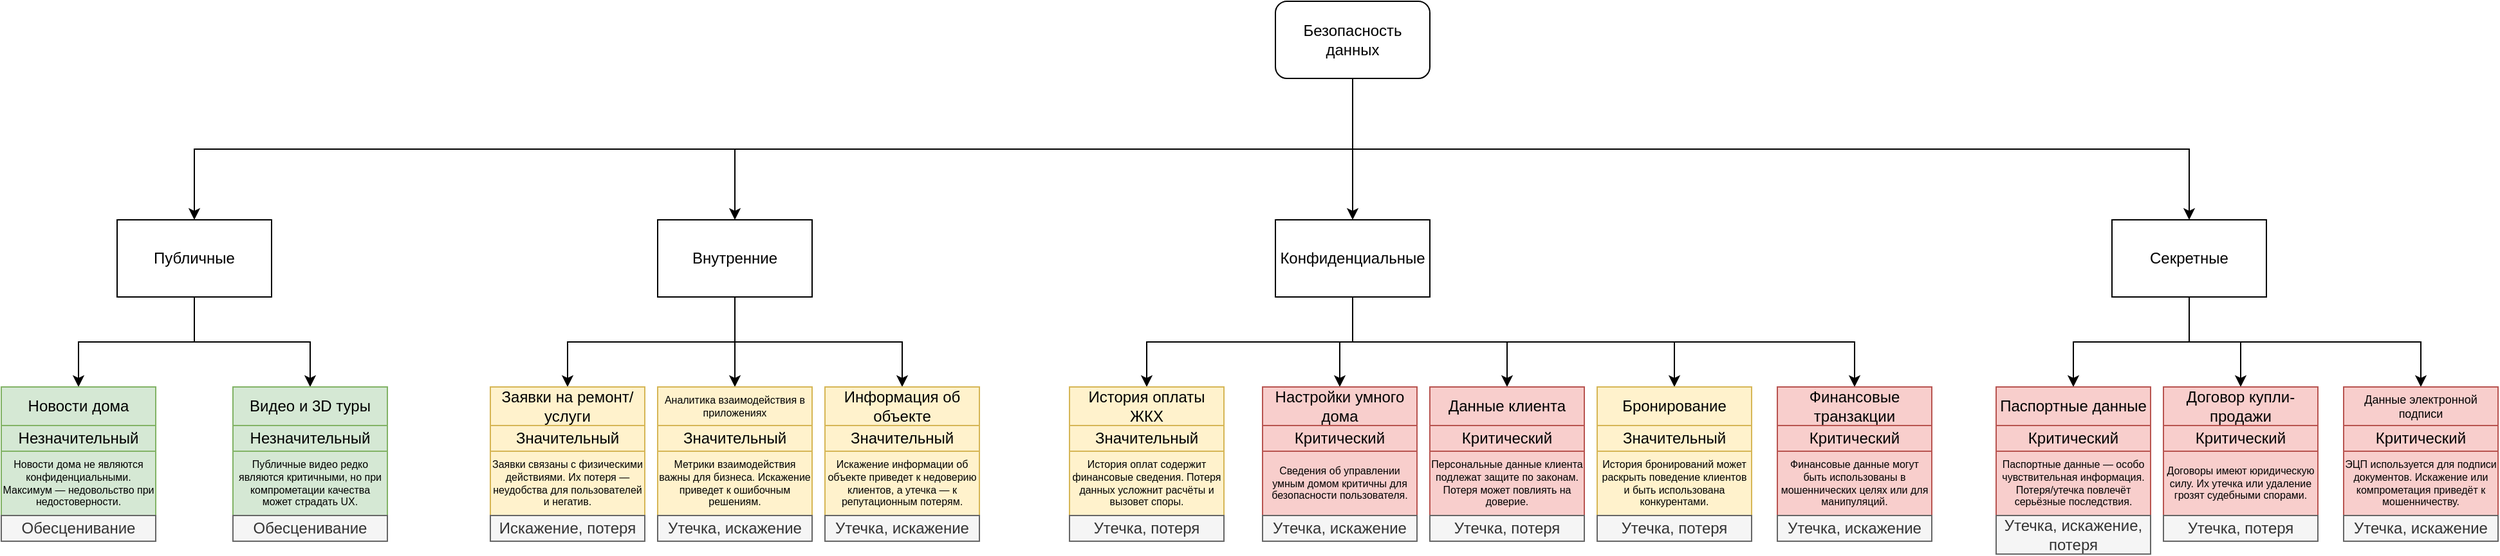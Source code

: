 <mxfile version="26.2.8">
  <diagram name="Страница — 1" id="y2-Hnj5rWqUZk_EnrAdn">
    <mxGraphModel dx="2434" dy="1520" grid="1" gridSize="10" guides="1" tooltips="1" connect="1" arrows="1" fold="1" page="1" pageScale="1" pageWidth="827" pageHeight="1169" math="0" shadow="0">
      <root>
        <mxCell id="0" />
        <mxCell id="1" parent="0" />
        <mxCell id="g47FEsRvcuu6FPMP5UEb-80" style="edgeStyle=orthogonalEdgeStyle;rounded=0;orthogonalLoop=1;jettySize=auto;html=1;exitX=0.5;exitY=1;exitDx=0;exitDy=0;entryX=0.5;entryY=0;entryDx=0;entryDy=0;" edge="1" parent="1" source="g47FEsRvcuu6FPMP5UEb-1" target="g47FEsRvcuu6FPMP5UEb-2">
          <mxGeometry relative="1" as="geometry" />
        </mxCell>
        <mxCell id="g47FEsRvcuu6FPMP5UEb-81" style="edgeStyle=orthogonalEdgeStyle;rounded=0;orthogonalLoop=1;jettySize=auto;html=1;exitX=0.5;exitY=1;exitDx=0;exitDy=0;entryX=0.5;entryY=0;entryDx=0;entryDy=0;" edge="1" parent="1" source="g47FEsRvcuu6FPMP5UEb-1" target="g47FEsRvcuu6FPMP5UEb-3">
          <mxGeometry relative="1" as="geometry" />
        </mxCell>
        <mxCell id="g47FEsRvcuu6FPMP5UEb-82" style="edgeStyle=orthogonalEdgeStyle;rounded=0;orthogonalLoop=1;jettySize=auto;html=1;exitX=0.5;exitY=1;exitDx=0;exitDy=0;entryX=0.5;entryY=0;entryDx=0;entryDy=0;" edge="1" parent="1" source="g47FEsRvcuu6FPMP5UEb-1" target="g47FEsRvcuu6FPMP5UEb-4">
          <mxGeometry relative="1" as="geometry" />
        </mxCell>
        <mxCell id="g47FEsRvcuu6FPMP5UEb-83" style="edgeStyle=orthogonalEdgeStyle;rounded=0;orthogonalLoop=1;jettySize=auto;html=1;exitX=0.5;exitY=1;exitDx=0;exitDy=0;entryX=0.5;entryY=0;entryDx=0;entryDy=0;" edge="1" parent="1" source="g47FEsRvcuu6FPMP5UEb-1" target="g47FEsRvcuu6FPMP5UEb-5">
          <mxGeometry relative="1" as="geometry" />
        </mxCell>
        <mxCell id="g47FEsRvcuu6FPMP5UEb-1" value="Безопасность данных" style="rounded=1;whiteSpace=wrap;html=1;" vertex="1" parent="1">
          <mxGeometry x="910" y="190" width="120" height="60" as="geometry" />
        </mxCell>
        <mxCell id="g47FEsRvcuu6FPMP5UEb-30" style="edgeStyle=orthogonalEdgeStyle;rounded=0;orthogonalLoop=1;jettySize=auto;html=1;exitX=0.5;exitY=1;exitDx=0;exitDy=0;entryX=0.5;entryY=0;entryDx=0;entryDy=0;" edge="1" parent="1" source="g47FEsRvcuu6FPMP5UEb-2" target="g47FEsRvcuu6FPMP5UEb-27">
          <mxGeometry relative="1" as="geometry" />
        </mxCell>
        <mxCell id="g47FEsRvcuu6FPMP5UEb-62" style="edgeStyle=orthogonalEdgeStyle;rounded=0;orthogonalLoop=1;jettySize=auto;html=1;exitX=0.5;exitY=1;exitDx=0;exitDy=0;" edge="1" parent="1" source="g47FEsRvcuu6FPMP5UEb-2" target="g47FEsRvcuu6FPMP5UEb-59">
          <mxGeometry relative="1" as="geometry" />
        </mxCell>
        <mxCell id="g47FEsRvcuu6FPMP5UEb-2" value="Публичные" style="rounded=0;whiteSpace=wrap;html=1;" vertex="1" parent="1">
          <mxGeometry x="10" y="360" width="120" height="60" as="geometry" />
        </mxCell>
        <mxCell id="g47FEsRvcuu6FPMP5UEb-22" style="edgeStyle=orthogonalEdgeStyle;rounded=0;orthogonalLoop=1;jettySize=auto;html=1;exitX=0.5;exitY=1;exitDx=0;exitDy=0;" edge="1" parent="1" source="g47FEsRvcuu6FPMP5UEb-3" target="g47FEsRvcuu6FPMP5UEb-19">
          <mxGeometry relative="1" as="geometry" />
        </mxCell>
        <mxCell id="g47FEsRvcuu6FPMP5UEb-34" style="edgeStyle=orthogonalEdgeStyle;rounded=0;orthogonalLoop=1;jettySize=auto;html=1;exitX=0.5;exitY=1;exitDx=0;exitDy=0;" edge="1" parent="1" source="g47FEsRvcuu6FPMP5UEb-3" target="g47FEsRvcuu6FPMP5UEb-31">
          <mxGeometry relative="1" as="geometry" />
        </mxCell>
        <mxCell id="g47FEsRvcuu6FPMP5UEb-54" style="edgeStyle=orthogonalEdgeStyle;rounded=0;orthogonalLoop=1;jettySize=auto;html=1;exitX=0.5;exitY=1;exitDx=0;exitDy=0;entryX=0.5;entryY=0;entryDx=0;entryDy=0;" edge="1" parent="1" source="g47FEsRvcuu6FPMP5UEb-3" target="g47FEsRvcuu6FPMP5UEb-51">
          <mxGeometry relative="1" as="geometry" />
        </mxCell>
        <mxCell id="g47FEsRvcuu6FPMP5UEb-3" value="Внутренние" style="rounded=0;whiteSpace=wrap;html=1;" vertex="1" parent="1">
          <mxGeometry x="430" y="360" width="120" height="60" as="geometry" />
        </mxCell>
        <mxCell id="g47FEsRvcuu6FPMP5UEb-18" style="edgeStyle=orthogonalEdgeStyle;rounded=0;orthogonalLoop=1;jettySize=auto;html=1;exitX=0.5;exitY=1;exitDx=0;exitDy=0;" edge="1" parent="1" source="g47FEsRvcuu6FPMP5UEb-4" target="g47FEsRvcuu6FPMP5UEb-15">
          <mxGeometry relative="1" as="geometry" />
        </mxCell>
        <mxCell id="g47FEsRvcuu6FPMP5UEb-26" style="edgeStyle=orthogonalEdgeStyle;rounded=0;orthogonalLoop=1;jettySize=auto;html=1;exitX=0.5;exitY=1;exitDx=0;exitDy=0;entryX=0.5;entryY=0;entryDx=0;entryDy=0;" edge="1" parent="1" source="g47FEsRvcuu6FPMP5UEb-4" target="g47FEsRvcuu6FPMP5UEb-23">
          <mxGeometry relative="1" as="geometry" />
        </mxCell>
        <mxCell id="g47FEsRvcuu6FPMP5UEb-50" style="edgeStyle=orthogonalEdgeStyle;rounded=0;orthogonalLoop=1;jettySize=auto;html=1;exitX=0.5;exitY=1;exitDx=0;exitDy=0;entryX=0.5;entryY=0;entryDx=0;entryDy=0;" edge="1" parent="1" source="g47FEsRvcuu6FPMP5UEb-4" target="g47FEsRvcuu6FPMP5UEb-47">
          <mxGeometry relative="1" as="geometry" />
        </mxCell>
        <mxCell id="g47FEsRvcuu6FPMP5UEb-58" style="edgeStyle=orthogonalEdgeStyle;rounded=0;orthogonalLoop=1;jettySize=auto;html=1;exitX=0.5;exitY=1;exitDx=0;exitDy=0;" edge="1" parent="1" source="g47FEsRvcuu6FPMP5UEb-4" target="g47FEsRvcuu6FPMP5UEb-55">
          <mxGeometry relative="1" as="geometry" />
        </mxCell>
        <mxCell id="g47FEsRvcuu6FPMP5UEb-66" style="edgeStyle=orthogonalEdgeStyle;rounded=0;orthogonalLoop=1;jettySize=auto;html=1;exitX=0.5;exitY=1;exitDx=0;exitDy=0;entryX=0.5;entryY=0;entryDx=0;entryDy=0;" edge="1" parent="1" source="g47FEsRvcuu6FPMP5UEb-4" target="g47FEsRvcuu6FPMP5UEb-63">
          <mxGeometry relative="1" as="geometry" />
        </mxCell>
        <mxCell id="g47FEsRvcuu6FPMP5UEb-4" value="Конфиденциальные" style="rounded=0;whiteSpace=wrap;html=1;" vertex="1" parent="1">
          <mxGeometry x="910" y="360" width="120" height="60" as="geometry" />
        </mxCell>
        <mxCell id="g47FEsRvcuu6FPMP5UEb-38" style="edgeStyle=orthogonalEdgeStyle;rounded=0;orthogonalLoop=1;jettySize=auto;html=1;exitX=0.5;exitY=1;exitDx=0;exitDy=0;entryX=0.5;entryY=0;entryDx=0;entryDy=0;" edge="1" parent="1" source="g47FEsRvcuu6FPMP5UEb-5" target="g47FEsRvcuu6FPMP5UEb-35">
          <mxGeometry relative="1" as="geometry" />
        </mxCell>
        <mxCell id="g47FEsRvcuu6FPMP5UEb-42" style="edgeStyle=orthogonalEdgeStyle;rounded=0;orthogonalLoop=1;jettySize=auto;html=1;exitX=0.5;exitY=1;exitDx=0;exitDy=0;entryX=0.5;entryY=0;entryDx=0;entryDy=0;" edge="1" parent="1" source="g47FEsRvcuu6FPMP5UEb-5" target="g47FEsRvcuu6FPMP5UEb-39">
          <mxGeometry relative="1" as="geometry" />
        </mxCell>
        <mxCell id="g47FEsRvcuu6FPMP5UEb-46" style="edgeStyle=orthogonalEdgeStyle;rounded=0;orthogonalLoop=1;jettySize=auto;html=1;exitX=0.5;exitY=1;exitDx=0;exitDy=0;" edge="1" parent="1" source="g47FEsRvcuu6FPMP5UEb-5" target="g47FEsRvcuu6FPMP5UEb-43">
          <mxGeometry relative="1" as="geometry" />
        </mxCell>
        <mxCell id="g47FEsRvcuu6FPMP5UEb-5" value="Секретные" style="rounded=0;whiteSpace=wrap;html=1;" vertex="1" parent="1">
          <mxGeometry x="1560" y="360" width="120" height="60" as="geometry" />
        </mxCell>
        <mxCell id="g47FEsRvcuu6FPMP5UEb-15" value="Данные клиента" style="rounded=0;whiteSpace=wrap;html=1;fillColor=#f8cecc;strokeColor=#b85450;" vertex="1" parent="1">
          <mxGeometry x="1030" y="490" width="120" height="30" as="geometry" />
        </mxCell>
        <mxCell id="g47FEsRvcuu6FPMP5UEb-16" value="Критический" style="rounded=0;whiteSpace=wrap;html=1;fillColor=#f8cecc;strokeColor=#b85450;" vertex="1" parent="1">
          <mxGeometry x="1030" y="520" width="120" height="20" as="geometry" />
        </mxCell>
        <mxCell id="g47FEsRvcuu6FPMP5UEb-17" value="Персональные данные клиента подлежат защите по законам. Потеря может повлиять на доверие." style="rounded=0;whiteSpace=wrap;html=1;fillColor=#f8cecc;strokeColor=#b85450;fontSize=8;" vertex="1" parent="1">
          <mxGeometry x="1030" y="540" width="120" height="50" as="geometry" />
        </mxCell>
        <mxCell id="g47FEsRvcuu6FPMP5UEb-19" value="Информация об объекте" style="rounded=0;whiteSpace=wrap;html=1;fillColor=#fff2cc;strokeColor=#d6b656;" vertex="1" parent="1">
          <mxGeometry x="560" y="490" width="120" height="30" as="geometry" />
        </mxCell>
        <mxCell id="g47FEsRvcuu6FPMP5UEb-20" value="Значительный" style="rounded=0;whiteSpace=wrap;html=1;fillColor=#fff2cc;strokeColor=#d6b656;" vertex="1" parent="1">
          <mxGeometry x="560" y="520" width="120" height="20" as="geometry" />
        </mxCell>
        <mxCell id="g47FEsRvcuu6FPMP5UEb-21" value="Искажение информации об объекте приведет к недоверию клиентов, а утечка — к репутационным потерям." style="rounded=0;whiteSpace=wrap;html=1;fillColor=#fff2cc;strokeColor=#d6b656;fontSize=8;" vertex="1" parent="1">
          <mxGeometry x="560" y="540" width="120" height="50" as="geometry" />
        </mxCell>
        <mxCell id="g47FEsRvcuu6FPMP5UEb-23" value="Бронирование" style="rounded=0;whiteSpace=wrap;html=1;fillColor=#fff2cc;strokeColor=#d6b656;" vertex="1" parent="1">
          <mxGeometry x="1160" y="490" width="120" height="30" as="geometry" />
        </mxCell>
        <mxCell id="g47FEsRvcuu6FPMP5UEb-24" value="Значительный" style="rounded=0;whiteSpace=wrap;html=1;fillColor=#fff2cc;strokeColor=#d6b656;" vertex="1" parent="1">
          <mxGeometry x="1160" y="520" width="120" height="20" as="geometry" />
        </mxCell>
        <mxCell id="g47FEsRvcuu6FPMP5UEb-25" value="История бронирований может раскрыть поведение клиентов и быть использована конкурентами." style="rounded=0;whiteSpace=wrap;html=1;fillColor=#fff2cc;strokeColor=#d6b656;fontSize=8;" vertex="1" parent="1">
          <mxGeometry x="1160" y="540" width="120" height="50" as="geometry" />
        </mxCell>
        <mxCell id="g47FEsRvcuu6FPMP5UEb-27" value="Видео и 3D туры" style="rounded=0;whiteSpace=wrap;html=1;fillColor=#d5e8d4;strokeColor=#82b366;" vertex="1" parent="1">
          <mxGeometry x="100" y="490" width="120" height="30" as="geometry" />
        </mxCell>
        <mxCell id="g47FEsRvcuu6FPMP5UEb-28" value="Незначительный" style="rounded=0;whiteSpace=wrap;html=1;fillColor=#d5e8d4;strokeColor=#82b366;" vertex="1" parent="1">
          <mxGeometry x="100" y="520" width="120" height="20" as="geometry" />
        </mxCell>
        <mxCell id="g47FEsRvcuu6FPMP5UEb-29" value="Публичные видео редко являются критичными, но при компрометации качества может страдать UX." style="rounded=0;whiteSpace=wrap;html=1;fillColor=#d5e8d4;strokeColor=#82b366;fontSize=8;" vertex="1" parent="1">
          <mxGeometry x="100" y="540" width="120" height="50" as="geometry" />
        </mxCell>
        <mxCell id="g47FEsRvcuu6FPMP5UEb-31" value="Аналитика взаимодействия в приложениях" style="rounded=0;whiteSpace=wrap;html=1;fillColor=#fff2cc;strokeColor=#d6b656;fontSize=8;" vertex="1" parent="1">
          <mxGeometry x="430" y="490" width="120" height="30" as="geometry" />
        </mxCell>
        <mxCell id="g47FEsRvcuu6FPMP5UEb-32" value="Значительный" style="rounded=0;whiteSpace=wrap;html=1;fillColor=#fff2cc;strokeColor=#d6b656;" vertex="1" parent="1">
          <mxGeometry x="430" y="520" width="120" height="20" as="geometry" />
        </mxCell>
        <mxCell id="g47FEsRvcuu6FPMP5UEb-33" value="Метрики взаимодействия важны для бизнеса. Искажение приведет к ошибочным решениям." style="rounded=0;whiteSpace=wrap;html=1;fillColor=#fff2cc;strokeColor=#d6b656;fontSize=8;" vertex="1" parent="1">
          <mxGeometry x="430" y="540" width="120" height="50" as="geometry" />
        </mxCell>
        <mxCell id="g47FEsRvcuu6FPMP5UEb-35" value="Договор купли-продажи" style="rounded=0;whiteSpace=wrap;html=1;fillColor=#f8cecc;strokeColor=#b85450;" vertex="1" parent="1">
          <mxGeometry x="1600" y="490" width="120" height="30" as="geometry" />
        </mxCell>
        <mxCell id="g47FEsRvcuu6FPMP5UEb-36" value="Критический" style="rounded=0;whiteSpace=wrap;html=1;fillColor=#f8cecc;strokeColor=#b85450;" vertex="1" parent="1">
          <mxGeometry x="1600" y="520" width="120" height="20" as="geometry" />
        </mxCell>
        <mxCell id="g47FEsRvcuu6FPMP5UEb-37" value="Договоры имеют юридическую силу. Их утечка или удаление грозят судебными спорами." style="rounded=0;whiteSpace=wrap;html=1;fillColor=#f8cecc;strokeColor=#b85450;fontSize=8;" vertex="1" parent="1">
          <mxGeometry x="1600" y="540" width="120" height="50" as="geometry" />
        </mxCell>
        <mxCell id="g47FEsRvcuu6FPMP5UEb-39" value="Паспортные данные" style="rounded=0;whiteSpace=wrap;html=1;fillColor=#f8cecc;strokeColor=#b85450;" vertex="1" parent="1">
          <mxGeometry x="1470" y="490" width="120" height="30" as="geometry" />
        </mxCell>
        <mxCell id="g47FEsRvcuu6FPMP5UEb-40" value="Критический" style="rounded=0;whiteSpace=wrap;html=1;fillColor=#f8cecc;strokeColor=#b85450;" vertex="1" parent="1">
          <mxGeometry x="1470" y="520" width="120" height="20" as="geometry" />
        </mxCell>
        <mxCell id="g47FEsRvcuu6FPMP5UEb-41" value="Паспортные данные — особо чувствительная информация. Потеря/утечка повлечёт серьёзные последствия." style="rounded=0;whiteSpace=wrap;html=1;fillColor=#f8cecc;strokeColor=#b85450;fontSize=8;" vertex="1" parent="1">
          <mxGeometry x="1470" y="540" width="120" height="50" as="geometry" />
        </mxCell>
        <mxCell id="g47FEsRvcuu6FPMP5UEb-43" value="Данные электронной подписи" style="rounded=0;whiteSpace=wrap;html=1;fillColor=#f8cecc;strokeColor=#b85450;fontSize=9;" vertex="1" parent="1">
          <mxGeometry x="1740" y="490" width="120" height="30" as="geometry" />
        </mxCell>
        <mxCell id="g47FEsRvcuu6FPMP5UEb-44" value="Критический" style="rounded=0;whiteSpace=wrap;html=1;fillColor=#f8cecc;strokeColor=#b85450;" vertex="1" parent="1">
          <mxGeometry x="1740" y="520" width="120" height="20" as="geometry" />
        </mxCell>
        <mxCell id="g47FEsRvcuu6FPMP5UEb-45" value="ЭЦП используется для подписи документов. Искажение или компрометация приведёт к мошенничеству." style="rounded=0;whiteSpace=wrap;html=1;fillColor=#f8cecc;strokeColor=#b85450;fontSize=8;" vertex="1" parent="1">
          <mxGeometry x="1740" y="540" width="120" height="50" as="geometry" />
        </mxCell>
        <mxCell id="g47FEsRvcuu6FPMP5UEb-47" value="История оплаты ЖКХ" style="rounded=0;whiteSpace=wrap;html=1;fillColor=#fff2cc;strokeColor=#d6b656;" vertex="1" parent="1">
          <mxGeometry x="750" y="490" width="120" height="30" as="geometry" />
        </mxCell>
        <mxCell id="g47FEsRvcuu6FPMP5UEb-48" value="Значительный" style="rounded=0;whiteSpace=wrap;html=1;fillColor=#fff2cc;strokeColor=#d6b656;" vertex="1" parent="1">
          <mxGeometry x="750" y="520" width="120" height="20" as="geometry" />
        </mxCell>
        <mxCell id="g47FEsRvcuu6FPMP5UEb-49" value="История оплат содержит финансовые сведения. Потеря данных усложнит расчёты и вызовет споры." style="rounded=0;whiteSpace=wrap;html=1;fillColor=#fff2cc;strokeColor=#d6b656;fontSize=8;" vertex="1" parent="1">
          <mxGeometry x="750" y="540" width="120" height="50" as="geometry" />
        </mxCell>
        <mxCell id="g47FEsRvcuu6FPMP5UEb-51" value="Заявки на ремонт/услуги" style="rounded=0;whiteSpace=wrap;html=1;fillColor=#fff2cc;strokeColor=#d6b656;" vertex="1" parent="1">
          <mxGeometry x="300" y="490" width="120" height="30" as="geometry" />
        </mxCell>
        <mxCell id="g47FEsRvcuu6FPMP5UEb-52" value="Значительный" style="rounded=0;whiteSpace=wrap;html=1;fillColor=#fff2cc;strokeColor=#d6b656;" vertex="1" parent="1">
          <mxGeometry x="300" y="520" width="120" height="20" as="geometry" />
        </mxCell>
        <mxCell id="g47FEsRvcuu6FPMP5UEb-53" value="Заявки связаны с физическими действиями. Их потеря — неудобства для пользователей и негатив." style="rounded=0;whiteSpace=wrap;html=1;fillColor=#fff2cc;strokeColor=#d6b656;fontSize=8;" vertex="1" parent="1">
          <mxGeometry x="300" y="540" width="120" height="50" as="geometry" />
        </mxCell>
        <mxCell id="g47FEsRvcuu6FPMP5UEb-55" value="Настройки умного дома" style="rounded=0;whiteSpace=wrap;html=1;fillColor=#f8cecc;strokeColor=#b85450;" vertex="1" parent="1">
          <mxGeometry x="900" y="490" width="120" height="30" as="geometry" />
        </mxCell>
        <mxCell id="g47FEsRvcuu6FPMP5UEb-56" value="Критический" style="rounded=0;whiteSpace=wrap;html=1;fillColor=#f8cecc;strokeColor=#b85450;" vertex="1" parent="1">
          <mxGeometry x="900" y="520" width="120" height="20" as="geometry" />
        </mxCell>
        <mxCell id="g47FEsRvcuu6FPMP5UEb-57" value="Сведения об управлении умным домом критичны для безопасности пользователя." style="rounded=0;whiteSpace=wrap;html=1;fillColor=#f8cecc;strokeColor=#b85450;fontSize=8;" vertex="1" parent="1">
          <mxGeometry x="900" y="540" width="120" height="50" as="geometry" />
        </mxCell>
        <mxCell id="g47FEsRvcuu6FPMP5UEb-59" value="Новости дома" style="rounded=0;whiteSpace=wrap;html=1;fillColor=#d5e8d4;strokeColor=#82b366;" vertex="1" parent="1">
          <mxGeometry x="-80" y="490" width="120" height="30" as="geometry" />
        </mxCell>
        <mxCell id="g47FEsRvcuu6FPMP5UEb-60" value="Незначительный" style="rounded=0;whiteSpace=wrap;html=1;fillColor=#d5e8d4;strokeColor=#82b366;" vertex="1" parent="1">
          <mxGeometry x="-80" y="520" width="120" height="20" as="geometry" />
        </mxCell>
        <mxCell id="g47FEsRvcuu6FPMP5UEb-61" value="Новости дома не являются конфиденциальными. Максимум — недовольство при недостоверности." style="rounded=0;whiteSpace=wrap;html=1;fillColor=#d5e8d4;strokeColor=#82b366;fontSize=8;" vertex="1" parent="1">
          <mxGeometry x="-80" y="540" width="120" height="50" as="geometry" />
        </mxCell>
        <mxCell id="g47FEsRvcuu6FPMP5UEb-63" value="Финансовые транзакции" style="rounded=0;whiteSpace=wrap;html=1;fillColor=#f8cecc;strokeColor=#b85450;" vertex="1" parent="1">
          <mxGeometry x="1300" y="490" width="120" height="30" as="geometry" />
        </mxCell>
        <mxCell id="g47FEsRvcuu6FPMP5UEb-64" value="Критический" style="rounded=0;whiteSpace=wrap;html=1;fillColor=#f8cecc;strokeColor=#b85450;" vertex="1" parent="1">
          <mxGeometry x="1300" y="520" width="120" height="20" as="geometry" />
        </mxCell>
        <mxCell id="g47FEsRvcuu6FPMP5UEb-65" value="Финансовые данные могут быть использованы в мошеннических целях или для манипуляций." style="rounded=0;whiteSpace=wrap;html=1;fillColor=#f8cecc;strokeColor=#b85450;fontSize=8;" vertex="1" parent="1">
          <mxGeometry x="1300" y="540" width="120" height="50" as="geometry" />
        </mxCell>
        <mxCell id="g47FEsRvcuu6FPMP5UEb-67" value="Обесценивание" style="rounded=0;whiteSpace=wrap;html=1;fillColor=#f5f5f5;strokeColor=#666666;fontColor=#333333;" vertex="1" parent="1">
          <mxGeometry x="-80" y="590" width="120" height="20" as="geometry" />
        </mxCell>
        <mxCell id="g47FEsRvcuu6FPMP5UEb-68" value="Обесценивание" style="rounded=0;whiteSpace=wrap;html=1;fillColor=#f5f5f5;strokeColor=#666666;fontColor=#333333;" vertex="1" parent="1">
          <mxGeometry x="100" y="590" width="120" height="20" as="geometry" />
        </mxCell>
        <mxCell id="g47FEsRvcuu6FPMP5UEb-69" value="Искажение, потеря" style="rounded=0;whiteSpace=wrap;html=1;fillColor=#f5f5f5;strokeColor=#666666;fontColor=#333333;" vertex="1" parent="1">
          <mxGeometry x="300" y="590" width="120" height="20" as="geometry" />
        </mxCell>
        <mxCell id="g47FEsRvcuu6FPMP5UEb-70" value="Утечка, искажение" style="rounded=0;whiteSpace=wrap;html=1;fillColor=#f5f5f5;strokeColor=#666666;fontColor=#333333;" vertex="1" parent="1">
          <mxGeometry x="430" y="590" width="120" height="20" as="geometry" />
        </mxCell>
        <mxCell id="g47FEsRvcuu6FPMP5UEb-71" value="Утечка, искажение" style="rounded=0;whiteSpace=wrap;html=1;fillColor=#f5f5f5;strokeColor=#666666;fontColor=#333333;" vertex="1" parent="1">
          <mxGeometry x="560" y="590" width="120" height="20" as="geometry" />
        </mxCell>
        <mxCell id="g47FEsRvcuu6FPMP5UEb-72" value="Утечка, потеря" style="rounded=0;whiteSpace=wrap;html=1;fillColor=#f5f5f5;strokeColor=#666666;fontColor=#333333;" vertex="1" parent="1">
          <mxGeometry x="750" y="590" width="120" height="20" as="geometry" />
        </mxCell>
        <mxCell id="g47FEsRvcuu6FPMP5UEb-73" value="Утечка, искажение" style="rounded=0;whiteSpace=wrap;html=1;fillColor=#f5f5f5;strokeColor=#666666;fontColor=#333333;" vertex="1" parent="1">
          <mxGeometry x="900" y="590" width="120" height="20" as="geometry" />
        </mxCell>
        <mxCell id="g47FEsRvcuu6FPMP5UEb-74" value="Утечка, потеря" style="rounded=0;whiteSpace=wrap;html=1;fillColor=#f5f5f5;strokeColor=#666666;fontColor=#333333;" vertex="1" parent="1">
          <mxGeometry x="1030" y="590" width="120" height="20" as="geometry" />
        </mxCell>
        <mxCell id="g47FEsRvcuu6FPMP5UEb-75" value="Утечка, потеря" style="rounded=0;whiteSpace=wrap;html=1;fillColor=#f5f5f5;strokeColor=#666666;fontColor=#333333;" vertex="1" parent="1">
          <mxGeometry x="1160" y="590" width="120" height="20" as="geometry" />
        </mxCell>
        <mxCell id="g47FEsRvcuu6FPMP5UEb-76" value="Утечка, искажение" style="rounded=0;whiteSpace=wrap;html=1;fillColor=#f5f5f5;strokeColor=#666666;fontColor=#333333;" vertex="1" parent="1">
          <mxGeometry x="1300" y="590" width="120" height="20" as="geometry" />
        </mxCell>
        <mxCell id="g47FEsRvcuu6FPMP5UEb-77" value="Утечка, искажение, потеря" style="rounded=0;whiteSpace=wrap;html=1;fillColor=#f5f5f5;strokeColor=#666666;fontColor=#333333;" vertex="1" parent="1">
          <mxGeometry x="1470" y="590" width="120" height="30" as="geometry" />
        </mxCell>
        <mxCell id="g47FEsRvcuu6FPMP5UEb-78" value="Утечка, потеря" style="rounded=0;whiteSpace=wrap;html=1;fillColor=#f5f5f5;strokeColor=#666666;fontColor=#333333;" vertex="1" parent="1">
          <mxGeometry x="1600" y="590" width="120" height="20" as="geometry" />
        </mxCell>
        <mxCell id="g47FEsRvcuu6FPMP5UEb-79" value="Утечка, искажение" style="rounded=0;whiteSpace=wrap;html=1;fillColor=#f5f5f5;strokeColor=#666666;fontColor=#333333;" vertex="1" parent="1">
          <mxGeometry x="1740" y="590" width="120" height="20" as="geometry" />
        </mxCell>
      </root>
    </mxGraphModel>
  </diagram>
</mxfile>
